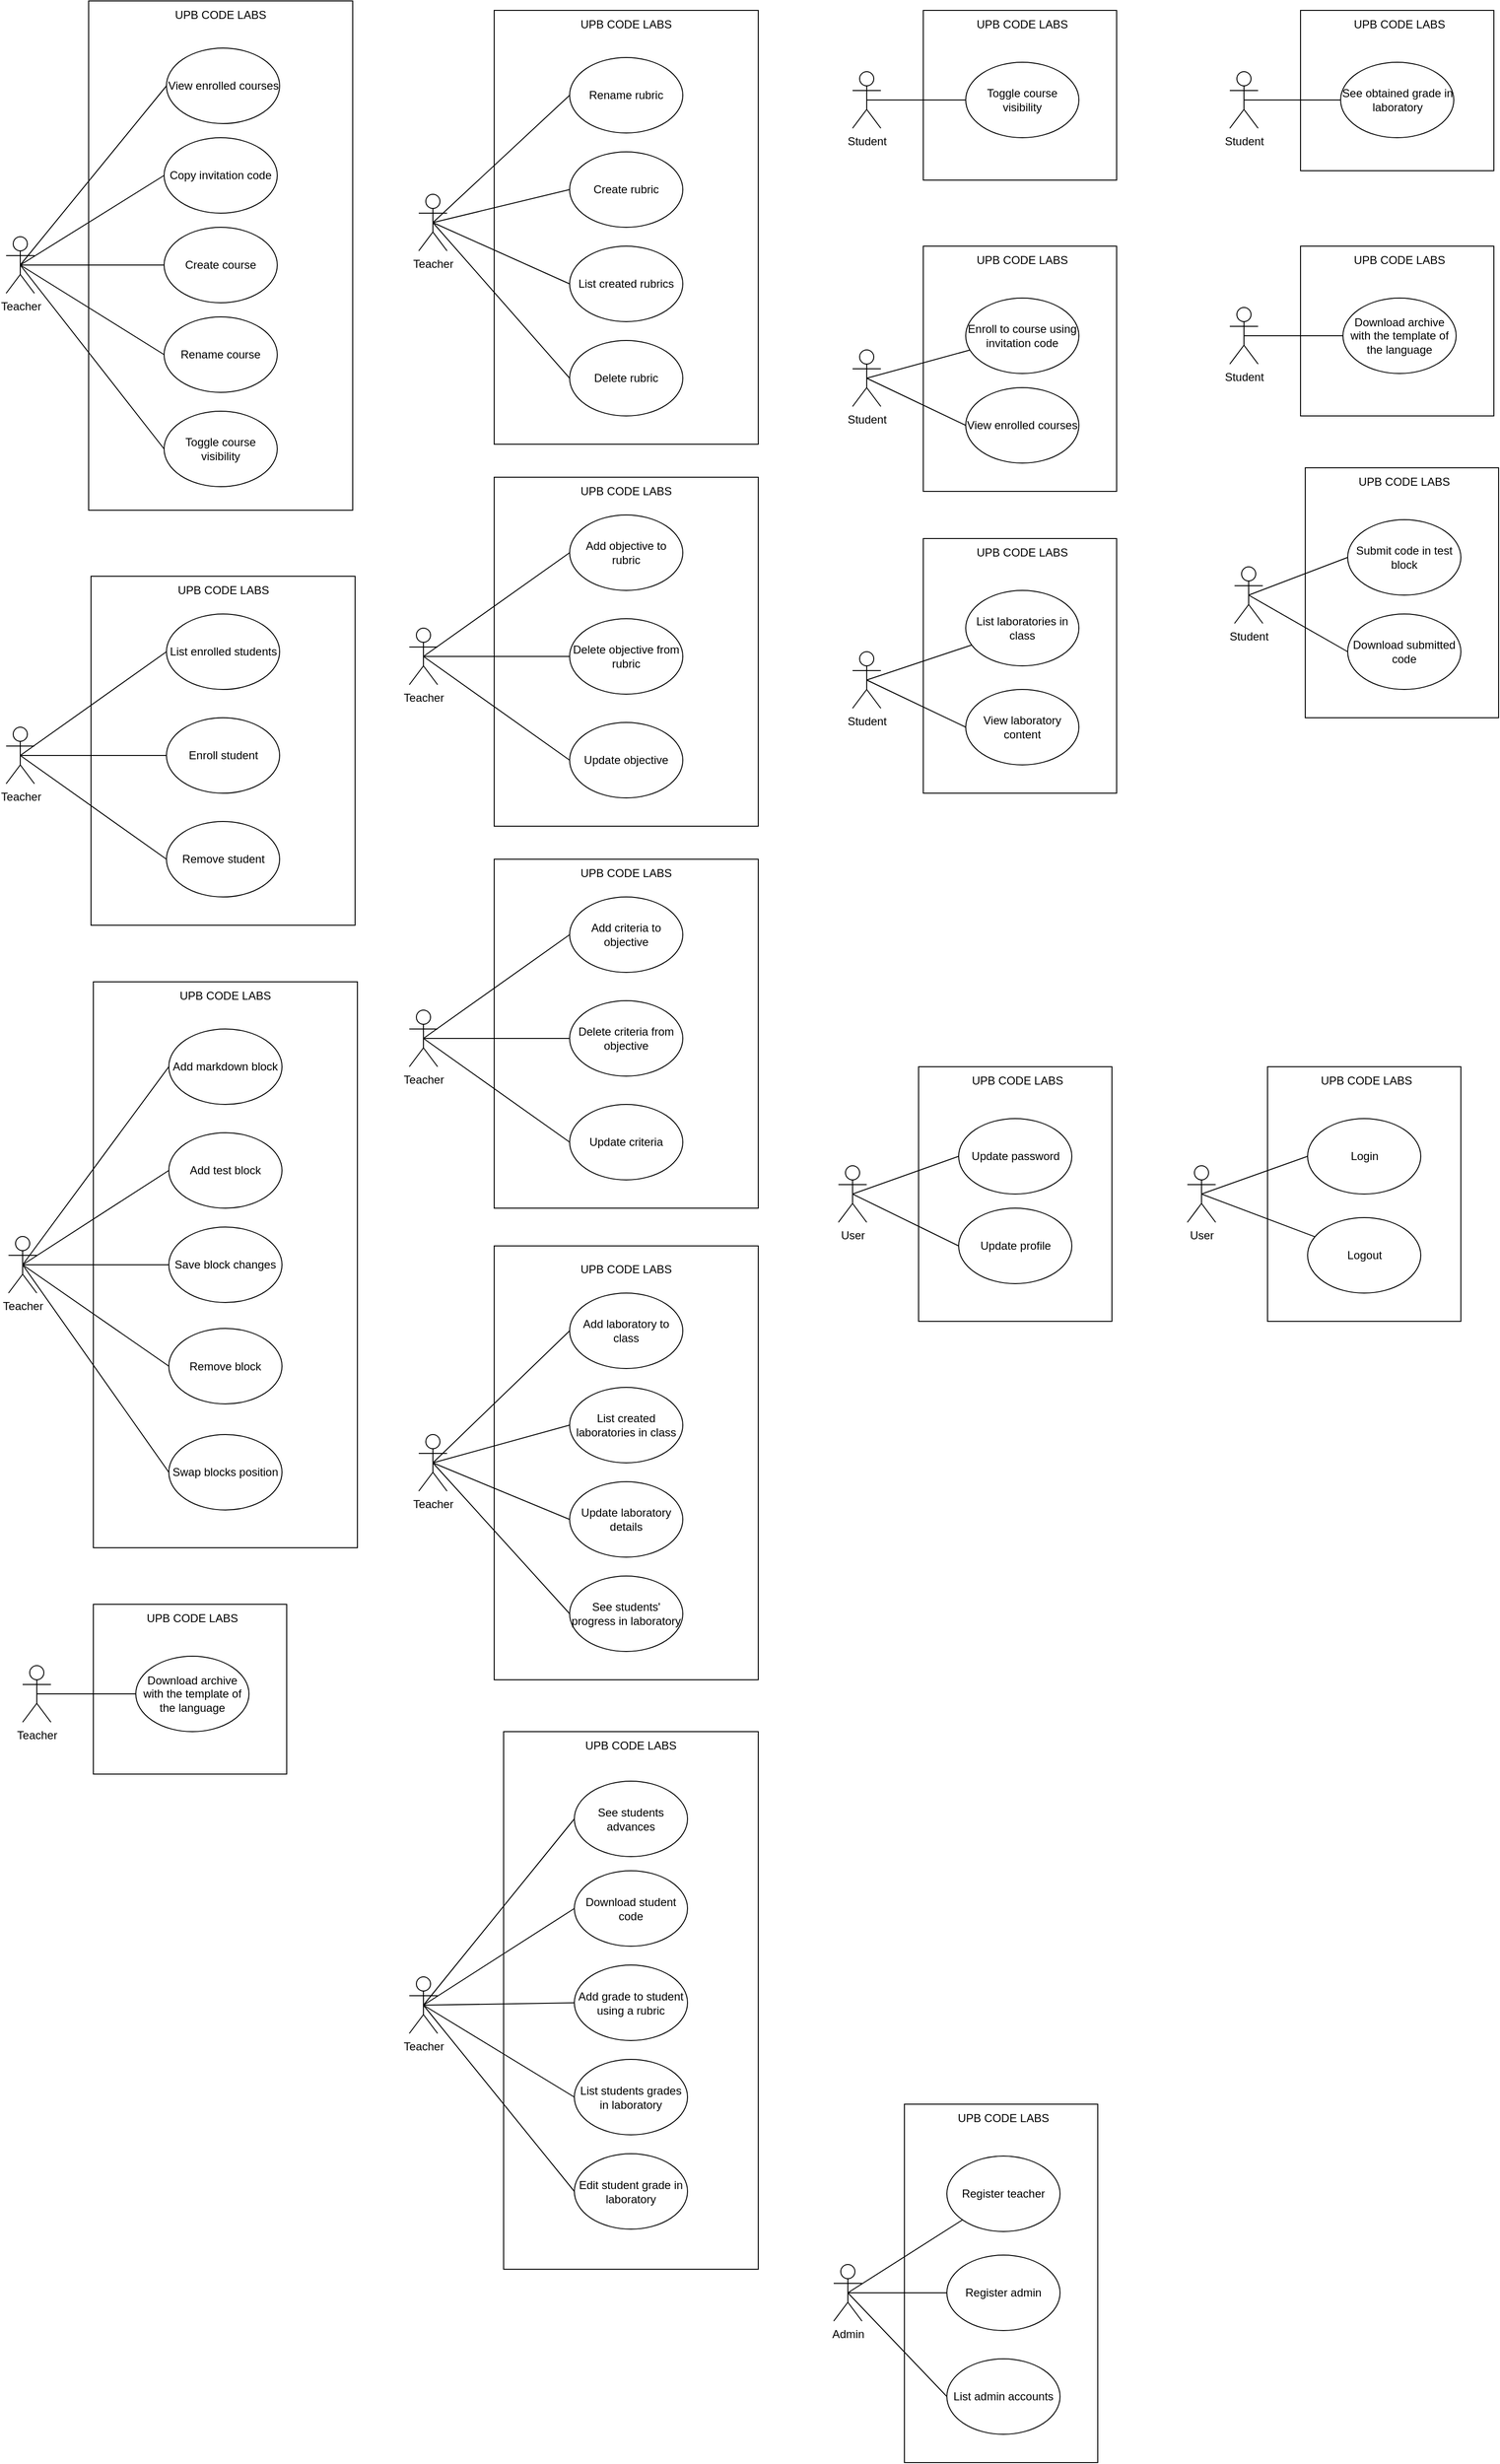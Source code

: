<mxfile version="23.0.1" type="device">
  <diagram name="Page-1" id="BRS60Cyc1vWPqy8TxzzW">
    <mxGraphModel dx="4727" dy="2523" grid="1" gridSize="10" guides="1" tooltips="1" connect="1" arrows="1" fold="1" page="1" pageScale="1" pageWidth="850" pageHeight="1100" math="0" shadow="0">
      <root>
        <mxCell id="0" />
        <mxCell id="1" parent="0" />
        <mxCell id="Tc0AgeBy6P-cAT61xZyd-98" value="" style="rounded=0;whiteSpace=wrap;html=1;" parent="1" vertex="1">
          <mxGeometry x="995" y="30" width="205" height="180" as="geometry" />
        </mxCell>
        <mxCell id="Tc0AgeBy6P-cAT61xZyd-86" value="" style="rounded=0;whiteSpace=wrap;html=1;" parent="1" vertex="1">
          <mxGeometry x="550" y="1855" width="270" height="570" as="geometry" />
        </mxCell>
        <mxCell id="Tc0AgeBy6P-cAT61xZyd-65" value="" style="rounded=0;whiteSpace=wrap;html=1;" parent="1" vertex="1">
          <mxGeometry x="115" y="1060" width="280" height="600" as="geometry" />
        </mxCell>
        <mxCell id="Tc0AgeBy6P-cAT61xZyd-57" value="" style="rounded=0;whiteSpace=wrap;html=1;" parent="1" vertex="1">
          <mxGeometry x="540" y="1340" width="280" height="460" as="geometry" />
        </mxCell>
        <mxCell id="Tc0AgeBy6P-cAT61xZyd-36" value="" style="rounded=0;whiteSpace=wrap;html=1;" parent="1" vertex="1">
          <mxGeometry x="540" y="30" width="280" height="460" as="geometry" />
        </mxCell>
        <mxCell id="Tc0AgeBy6P-cAT61xZyd-22" value="" style="rounded=0;whiteSpace=wrap;html=1;" parent="1" vertex="1">
          <mxGeometry x="110" y="20" width="280" height="540" as="geometry" />
        </mxCell>
        <mxCell id="Tc0AgeBy6P-cAT61xZyd-18" value="" style="rounded=0;whiteSpace=wrap;html=1;" parent="1" vertex="1">
          <mxGeometry x="112.5" y="630" width="280" height="370" as="geometry" />
        </mxCell>
        <mxCell id="Tc0AgeBy6P-cAT61xZyd-2" value="Teacher" style="shape=umlActor;verticalLabelPosition=bottom;verticalAlign=top;html=1;outlineConnect=0;" parent="1" vertex="1">
          <mxGeometry x="22.5" y="270" width="30" height="60" as="geometry" />
        </mxCell>
        <mxCell id="Tc0AgeBy6P-cAT61xZyd-3" value="Create course" style="ellipse;whiteSpace=wrap;html=1;" parent="1" vertex="1">
          <mxGeometry x="190" y="260" width="120" height="80" as="geometry" />
        </mxCell>
        <mxCell id="Tc0AgeBy6P-cAT61xZyd-4" value="Rename course" style="ellipse;whiteSpace=wrap;html=1;" parent="1" vertex="1">
          <mxGeometry x="190" y="355" width="120" height="80" as="geometry" />
        </mxCell>
        <mxCell id="Tc0AgeBy6P-cAT61xZyd-5" value="Toggle course visibility" style="ellipse;whiteSpace=wrap;html=1;" parent="1" vertex="1">
          <mxGeometry x="190" y="455" width="120" height="80" as="geometry" />
        </mxCell>
        <mxCell id="Tc0AgeBy6P-cAT61xZyd-6" value="Copy invitation code" style="ellipse;whiteSpace=wrap;html=1;" parent="1" vertex="1">
          <mxGeometry x="190" y="165" width="120" height="80" as="geometry" />
        </mxCell>
        <mxCell id="Tc0AgeBy6P-cAT61xZyd-7" value="List enrolled students" style="ellipse;whiteSpace=wrap;html=1;" parent="1" vertex="1">
          <mxGeometry x="192.5" y="670" width="120" height="80" as="geometry" />
        </mxCell>
        <mxCell id="Tc0AgeBy6P-cAT61xZyd-8" value="Enroll student" style="ellipse;whiteSpace=wrap;html=1;" parent="1" vertex="1">
          <mxGeometry x="192.5" y="780" width="120" height="80" as="geometry" />
        </mxCell>
        <mxCell id="Tc0AgeBy6P-cAT61xZyd-9" value="Remove student" style="ellipse;whiteSpace=wrap;html=1;" parent="1" vertex="1">
          <mxGeometry x="192.5" y="890" width="120" height="80" as="geometry" />
        </mxCell>
        <mxCell id="Tc0AgeBy6P-cAT61xZyd-12" value="" style="endArrow=none;html=1;rounded=0;entryX=0;entryY=0.5;entryDx=0;entryDy=0;exitX=0.5;exitY=0.5;exitDx=0;exitDy=0;exitPerimeter=0;endFill=0;" parent="1" source="Tc0AgeBy6P-cAT61xZyd-2" target="Tc0AgeBy6P-cAT61xZyd-3" edge="1">
          <mxGeometry width="50" height="50" relative="1" as="geometry">
            <mxPoint x="90" y="240" as="sourcePoint" />
            <mxPoint x="200" y="240" as="targetPoint" />
          </mxGeometry>
        </mxCell>
        <mxCell id="Tc0AgeBy6P-cAT61xZyd-13" value="" style="endArrow=none;html=1;rounded=0;entryX=0;entryY=0.5;entryDx=0;entryDy=0;exitX=0.5;exitY=0.5;exitDx=0;exitDy=0;exitPerimeter=0;endFill=0;" parent="1" source="Tc0AgeBy6P-cAT61xZyd-2" target="Tc0AgeBy6P-cAT61xZyd-6" edge="1">
          <mxGeometry width="50" height="50" relative="1" as="geometry">
            <mxPoint x="90" y="240" as="sourcePoint" />
            <mxPoint x="200" y="240" as="targetPoint" />
          </mxGeometry>
        </mxCell>
        <mxCell id="Tc0AgeBy6P-cAT61xZyd-14" value="" style="endArrow=none;html=1;rounded=0;entryX=0;entryY=0.5;entryDx=0;entryDy=0;exitX=0.5;exitY=0.5;exitDx=0;exitDy=0;exitPerimeter=0;endFill=0;" parent="1" source="Tc0AgeBy6P-cAT61xZyd-2" target="Tc0AgeBy6P-cAT61xZyd-4" edge="1">
          <mxGeometry width="50" height="50" relative="1" as="geometry">
            <mxPoint x="90" y="240" as="sourcePoint" />
            <mxPoint x="180" y="230" as="targetPoint" />
          </mxGeometry>
        </mxCell>
        <mxCell id="Tc0AgeBy6P-cAT61xZyd-15" value="" style="endArrow=none;html=1;rounded=0;entryX=0;entryY=0.5;entryDx=0;entryDy=0;exitX=0.5;exitY=0.5;exitDx=0;exitDy=0;exitPerimeter=0;endFill=0;" parent="1" source="Tc0AgeBy6P-cAT61xZyd-2" target="Tc0AgeBy6P-cAT61xZyd-5" edge="1">
          <mxGeometry width="50" height="50" relative="1" as="geometry">
            <mxPoint x="90" y="240" as="sourcePoint" />
            <mxPoint x="180" y="230" as="targetPoint" />
          </mxGeometry>
        </mxCell>
        <mxCell id="Tc0AgeBy6P-cAT61xZyd-19" value="UPB CODE LABS" style="text;html=1;strokeColor=none;fillColor=none;align=center;verticalAlign=middle;whiteSpace=wrap;rounded=0;" parent="1" vertex="1">
          <mxGeometry x="200" y="20" width="100" height="30" as="geometry" />
        </mxCell>
        <mxCell id="Tc0AgeBy6P-cAT61xZyd-20" value="Teacher" style="shape=umlActor;verticalLabelPosition=bottom;verticalAlign=top;html=1;outlineConnect=0;" parent="1" vertex="1">
          <mxGeometry x="22.5" y="790" width="30" height="60" as="geometry" />
        </mxCell>
        <mxCell id="Tc0AgeBy6P-cAT61xZyd-23" value="UPB CODE LABS" style="text;html=1;strokeColor=none;fillColor=none;align=center;verticalAlign=middle;whiteSpace=wrap;rounded=0;" parent="1" vertex="1">
          <mxGeometry x="202.5" y="630" width="100" height="30" as="geometry" />
        </mxCell>
        <mxCell id="Tc0AgeBy6P-cAT61xZyd-24" value="" style="endArrow=none;html=1;rounded=0;exitX=0.5;exitY=0.5;exitDx=0;exitDy=0;exitPerimeter=0;entryX=0;entryY=0.5;entryDx=0;entryDy=0;endFill=0;" parent="1" source="Tc0AgeBy6P-cAT61xZyd-20" target="Tc0AgeBy6P-cAT61xZyd-8" edge="1">
          <mxGeometry width="50" height="50" relative="1" as="geometry">
            <mxPoint x="212.5" y="840" as="sourcePoint" />
            <mxPoint x="262.5" y="790" as="targetPoint" />
          </mxGeometry>
        </mxCell>
        <mxCell id="Tc0AgeBy6P-cAT61xZyd-25" value="" style="endArrow=none;html=1;rounded=0;exitX=0.5;exitY=0.5;exitDx=0;exitDy=0;exitPerimeter=0;entryX=0;entryY=0.5;entryDx=0;entryDy=0;endFill=0;" parent="1" source="Tc0AgeBy6P-cAT61xZyd-20" target="Tc0AgeBy6P-cAT61xZyd-7" edge="1">
          <mxGeometry width="50" height="50" relative="1" as="geometry">
            <mxPoint x="212.5" y="840" as="sourcePoint" />
            <mxPoint x="262.5" y="790" as="targetPoint" />
          </mxGeometry>
        </mxCell>
        <mxCell id="Tc0AgeBy6P-cAT61xZyd-26" value="" style="endArrow=none;html=1;rounded=0;exitX=0.5;exitY=0.5;exitDx=0;exitDy=0;exitPerimeter=0;entryX=0;entryY=0.5;entryDx=0;entryDy=0;endFill=0;" parent="1" source="Tc0AgeBy6P-cAT61xZyd-20" target="Tc0AgeBy6P-cAT61xZyd-9" edge="1">
          <mxGeometry width="50" height="50" relative="1" as="geometry">
            <mxPoint x="212.5" y="840" as="sourcePoint" />
            <mxPoint x="262.5" y="790" as="targetPoint" />
          </mxGeometry>
        </mxCell>
        <mxCell id="Tc0AgeBy6P-cAT61xZyd-27" value="Teacher" style="shape=umlActor;verticalLabelPosition=bottom;verticalAlign=top;html=1;outlineConnect=0;" parent="1" vertex="1">
          <mxGeometry x="460" y="225" width="30" height="60" as="geometry" />
        </mxCell>
        <mxCell id="Tc0AgeBy6P-cAT61xZyd-31" value="Create rubric" style="ellipse;whiteSpace=wrap;html=1;" parent="1" vertex="1">
          <mxGeometry x="620" y="180" width="120" height="80" as="geometry" />
        </mxCell>
        <mxCell id="Tc0AgeBy6P-cAT61xZyd-34" value="List created rubrics" style="ellipse;whiteSpace=wrap;html=1;" parent="1" vertex="1">
          <mxGeometry x="620" y="280" width="120" height="80" as="geometry" />
        </mxCell>
        <mxCell id="Tc0AgeBy6P-cAT61xZyd-37" value="" style="endArrow=none;html=1;rounded=0;exitX=0.5;exitY=0.5;exitDx=0;exitDy=0;exitPerimeter=0;entryX=0;entryY=0.5;entryDx=0;entryDy=0;endFill=0;" parent="1" source="Tc0AgeBy6P-cAT61xZyd-27" target="Tc0AgeBy6P-cAT61xZyd-31" edge="1">
          <mxGeometry width="50" height="50" relative="1" as="geometry">
            <mxPoint x="350" y="320" as="sourcePoint" />
            <mxPoint x="400" y="270" as="targetPoint" />
          </mxGeometry>
        </mxCell>
        <mxCell id="Tc0AgeBy6P-cAT61xZyd-40" value="" style="endArrow=none;html=1;rounded=0;exitX=0.5;exitY=0.5;exitDx=0;exitDy=0;exitPerimeter=0;entryX=0;entryY=0.5;entryDx=0;entryDy=0;endFill=0;" parent="1" source="Tc0AgeBy6P-cAT61xZyd-27" target="Tc0AgeBy6P-cAT61xZyd-34" edge="1">
          <mxGeometry width="50" height="50" relative="1" as="geometry">
            <mxPoint x="380" y="310" as="sourcePoint" />
            <mxPoint x="430" y="260" as="targetPoint" />
          </mxGeometry>
        </mxCell>
        <mxCell id="Tc0AgeBy6P-cAT61xZyd-42" value="" style="endArrow=none;html=1;rounded=0;exitX=0.5;exitY=0.5;exitDx=0;exitDy=0;exitPerimeter=0;entryX=0;entryY=0.5;entryDx=0;entryDy=0;endFill=0;" parent="1" source="Tc0AgeBy6P-cAT61xZyd-27" target="UtsJnYWIGDOWk1rttkWV-25" edge="1">
          <mxGeometry width="50" height="50" relative="1" as="geometry">
            <mxPoint x="380" y="310" as="sourcePoint" />
            <mxPoint x="620" y="520" as="targetPoint" />
          </mxGeometry>
        </mxCell>
        <mxCell id="Tc0AgeBy6P-cAT61xZyd-43" value="UPB CODE LABS" style="text;html=1;strokeColor=none;fillColor=none;align=center;verticalAlign=middle;whiteSpace=wrap;rounded=0;" parent="1" vertex="1">
          <mxGeometry x="630" y="30" width="100" height="30" as="geometry" />
        </mxCell>
        <mxCell id="Tc0AgeBy6P-cAT61xZyd-44" value="Teacher" style="shape=umlActor;verticalLabelPosition=bottom;verticalAlign=top;html=1;outlineConnect=0;" parent="1" vertex="1">
          <mxGeometry x="460" y="1540" width="30" height="60" as="geometry" />
        </mxCell>
        <mxCell id="Tc0AgeBy6P-cAT61xZyd-46" value="Add laboratory to class" style="ellipse;whiteSpace=wrap;html=1;" parent="1" vertex="1">
          <mxGeometry x="620" y="1390" width="120" height="80" as="geometry" />
        </mxCell>
        <mxCell id="Tc0AgeBy6P-cAT61xZyd-47" value="List created laboratories in class" style="ellipse;whiteSpace=wrap;html=1;" parent="1" vertex="1">
          <mxGeometry x="620" y="1490" width="120" height="80" as="geometry" />
        </mxCell>
        <mxCell id="Tc0AgeBy6P-cAT61xZyd-48" value="Update laboratory details" style="ellipse;whiteSpace=wrap;html=1;" parent="1" vertex="1">
          <mxGeometry x="620" y="1590" width="120" height="80" as="geometry" />
        </mxCell>
        <mxCell id="Tc0AgeBy6P-cAT61xZyd-50" value="See students&#39; progress in laboratory" style="ellipse;whiteSpace=wrap;html=1;" parent="1" vertex="1">
          <mxGeometry x="620" y="1690" width="120" height="80" as="geometry" />
        </mxCell>
        <mxCell id="Tc0AgeBy6P-cAT61xZyd-52" value="" style="endArrow=none;html=1;rounded=0;exitX=0.5;exitY=0.5;exitDx=0;exitDy=0;exitPerimeter=0;entryX=0;entryY=0.5;entryDx=0;entryDy=0;endFill=0;" parent="1" source="Tc0AgeBy6P-cAT61xZyd-44" target="Tc0AgeBy6P-cAT61xZyd-46" edge="1">
          <mxGeometry width="50" height="50" relative="1" as="geometry">
            <mxPoint x="560" y="1680" as="sourcePoint" />
            <mxPoint x="610" y="1630" as="targetPoint" />
          </mxGeometry>
        </mxCell>
        <mxCell id="Tc0AgeBy6P-cAT61xZyd-53" value="" style="endArrow=none;html=1;rounded=0;exitX=0.5;exitY=0.5;exitDx=0;exitDy=0;exitPerimeter=0;entryX=0;entryY=0.5;entryDx=0;entryDy=0;endFill=0;" parent="1" source="Tc0AgeBy6P-cAT61xZyd-44" target="Tc0AgeBy6P-cAT61xZyd-47" edge="1">
          <mxGeometry width="50" height="50" relative="1" as="geometry">
            <mxPoint x="560" y="1680" as="sourcePoint" />
            <mxPoint x="610" y="1630" as="targetPoint" />
          </mxGeometry>
        </mxCell>
        <mxCell id="Tc0AgeBy6P-cAT61xZyd-54" value="" style="endArrow=none;html=1;rounded=0;exitX=0.5;exitY=0.5;exitDx=0;exitDy=0;exitPerimeter=0;entryX=0;entryY=0.5;entryDx=0;entryDy=0;endFill=0;" parent="1" source="Tc0AgeBy6P-cAT61xZyd-44" target="Tc0AgeBy6P-cAT61xZyd-48" edge="1">
          <mxGeometry width="50" height="50" relative="1" as="geometry">
            <mxPoint x="560" y="1680" as="sourcePoint" />
            <mxPoint x="610" y="1630" as="targetPoint" />
          </mxGeometry>
        </mxCell>
        <mxCell id="Tc0AgeBy6P-cAT61xZyd-55" value="" style="endArrow=none;html=1;rounded=0;exitX=0.5;exitY=0.5;exitDx=0;exitDy=0;exitPerimeter=0;entryX=0;entryY=0.5;entryDx=0;entryDy=0;endFill=0;" parent="1" source="Tc0AgeBy6P-cAT61xZyd-44" target="Tc0AgeBy6P-cAT61xZyd-50" edge="1">
          <mxGeometry width="50" height="50" relative="1" as="geometry">
            <mxPoint x="560" y="1680" as="sourcePoint" />
            <mxPoint x="610" y="1630" as="targetPoint" />
          </mxGeometry>
        </mxCell>
        <mxCell id="Tc0AgeBy6P-cAT61xZyd-58" value="UPB CODE LABS" style="text;html=1;strokeColor=none;fillColor=none;align=center;verticalAlign=middle;whiteSpace=wrap;rounded=0;" parent="1" vertex="1">
          <mxGeometry x="630" y="1350" width="100" height="30" as="geometry" />
        </mxCell>
        <mxCell id="Tc0AgeBy6P-cAT61xZyd-59" value="Teacher" style="shape=umlActor;verticalLabelPosition=bottom;verticalAlign=top;html=1;outlineConnect=0;" parent="1" vertex="1">
          <mxGeometry x="25" y="1330" width="30" height="60" as="geometry" />
        </mxCell>
        <mxCell id="Tc0AgeBy6P-cAT61xZyd-60" value="Add markdown block" style="ellipse;whiteSpace=wrap;html=1;" parent="1" vertex="1">
          <mxGeometry x="195" y="1110" width="120" height="80" as="geometry" />
        </mxCell>
        <mxCell id="Tc0AgeBy6P-cAT61xZyd-61" value="Add test block" style="ellipse;whiteSpace=wrap;html=1;" parent="1" vertex="1">
          <mxGeometry x="195" y="1220" width="120" height="80" as="geometry" />
        </mxCell>
        <mxCell id="Tc0AgeBy6P-cAT61xZyd-62" value="Save block changes" style="ellipse;whiteSpace=wrap;html=1;" parent="1" vertex="1">
          <mxGeometry x="195" y="1320" width="120" height="80" as="geometry" />
        </mxCell>
        <mxCell id="Tc0AgeBy6P-cAT61xZyd-63" value="Remove block" style="ellipse;whiteSpace=wrap;html=1;" parent="1" vertex="1">
          <mxGeometry x="195" y="1427.5" width="120" height="80" as="geometry" />
        </mxCell>
        <mxCell id="Tc0AgeBy6P-cAT61xZyd-66" value="UPB CODE LABS" style="text;html=1;strokeColor=none;fillColor=none;align=center;verticalAlign=middle;whiteSpace=wrap;rounded=0;" parent="1" vertex="1">
          <mxGeometry x="205" y="1060" width="100" height="30" as="geometry" />
        </mxCell>
        <mxCell id="Tc0AgeBy6P-cAT61xZyd-68" value="" style="endArrow=none;html=1;rounded=0;exitX=0.5;exitY=0.5;exitDx=0;exitDy=0;exitPerimeter=0;entryX=0;entryY=0.5;entryDx=0;entryDy=0;endFill=0;" parent="1" source="Tc0AgeBy6P-cAT61xZyd-59" target="Tc0AgeBy6P-cAT61xZyd-60" edge="1">
          <mxGeometry width="50" height="50" relative="1" as="geometry">
            <mxPoint x="165" y="1380" as="sourcePoint" />
            <mxPoint x="215" y="1330" as="targetPoint" />
          </mxGeometry>
        </mxCell>
        <mxCell id="Tc0AgeBy6P-cAT61xZyd-69" value="" style="endArrow=none;html=1;rounded=0;exitX=0.5;exitY=0.5;exitDx=0;exitDy=0;exitPerimeter=0;entryX=0;entryY=0.5;entryDx=0;entryDy=0;endFill=0;" parent="1" source="Tc0AgeBy6P-cAT61xZyd-59" target="Tc0AgeBy6P-cAT61xZyd-61" edge="1">
          <mxGeometry width="50" height="50" relative="1" as="geometry">
            <mxPoint x="165" y="1380" as="sourcePoint" />
            <mxPoint x="215" y="1330" as="targetPoint" />
          </mxGeometry>
        </mxCell>
        <mxCell id="Tc0AgeBy6P-cAT61xZyd-70" value="" style="endArrow=none;html=1;rounded=0;exitX=0.5;exitY=0.5;exitDx=0;exitDy=0;exitPerimeter=0;entryX=0;entryY=0.5;entryDx=0;entryDy=0;endFill=0;" parent="1" source="Tc0AgeBy6P-cAT61xZyd-59" target="Tc0AgeBy6P-cAT61xZyd-62" edge="1">
          <mxGeometry width="50" height="50" relative="1" as="geometry">
            <mxPoint x="165" y="1380" as="sourcePoint" />
            <mxPoint x="215" y="1330" as="targetPoint" />
          </mxGeometry>
        </mxCell>
        <mxCell id="Tc0AgeBy6P-cAT61xZyd-71" value="" style="endArrow=none;html=1;rounded=0;exitX=0.5;exitY=0.5;exitDx=0;exitDy=0;exitPerimeter=0;entryX=0;entryY=0.5;entryDx=0;entryDy=0;endFill=0;" parent="1" source="Tc0AgeBy6P-cAT61xZyd-59" target="Tc0AgeBy6P-cAT61xZyd-63" edge="1">
          <mxGeometry width="50" height="50" relative="1" as="geometry">
            <mxPoint x="165" y="1380" as="sourcePoint" />
            <mxPoint x="215" y="1330" as="targetPoint" />
          </mxGeometry>
        </mxCell>
        <mxCell id="Tc0AgeBy6P-cAT61xZyd-72" value="Teacher" style="shape=umlActor;verticalLabelPosition=bottom;verticalAlign=top;html=1;outlineConnect=0;" parent="1" vertex="1">
          <mxGeometry x="450" y="2115" width="30" height="60" as="geometry" />
        </mxCell>
        <mxCell id="Tc0AgeBy6P-cAT61xZyd-73" value="See students advances" style="ellipse;whiteSpace=wrap;html=1;" parent="1" vertex="1">
          <mxGeometry x="625" y="1907.5" width="120" height="80" as="geometry" />
        </mxCell>
        <mxCell id="Tc0AgeBy6P-cAT61xZyd-74" value="Add grade to student using a rubric" style="ellipse;whiteSpace=wrap;html=1;" parent="1" vertex="1">
          <mxGeometry x="625" y="2102.5" width="120" height="80" as="geometry" />
        </mxCell>
        <mxCell id="Tc0AgeBy6P-cAT61xZyd-81" value="List students grades in laboratory" style="ellipse;whiteSpace=wrap;html=1;" parent="1" vertex="1">
          <mxGeometry x="625" y="2202.5" width="120" height="80" as="geometry" />
        </mxCell>
        <mxCell id="Tc0AgeBy6P-cAT61xZyd-82" value="Edit student grade in laboratory" style="ellipse;whiteSpace=wrap;html=1;" parent="1" vertex="1">
          <mxGeometry x="625" y="2302.5" width="120" height="80" as="geometry" />
        </mxCell>
        <mxCell id="Tc0AgeBy6P-cAT61xZyd-85" value="Download student code" style="ellipse;whiteSpace=wrap;html=1;" parent="1" vertex="1">
          <mxGeometry x="625" y="2002.5" width="120" height="80" as="geometry" />
        </mxCell>
        <mxCell id="Tc0AgeBy6P-cAT61xZyd-87" value="UPB CODE LABS" style="text;html=1;strokeColor=none;fillColor=none;align=center;verticalAlign=middle;whiteSpace=wrap;rounded=0;" parent="1" vertex="1">
          <mxGeometry x="635" y="1855" width="100" height="30" as="geometry" />
        </mxCell>
        <mxCell id="Tc0AgeBy6P-cAT61xZyd-88" value="" style="endArrow=none;html=1;rounded=0;exitX=0.5;exitY=0.5;exitDx=0;exitDy=0;exitPerimeter=0;entryX=0;entryY=0.5;entryDx=0;entryDy=0;endFill=0;" parent="1" source="Tc0AgeBy6P-cAT61xZyd-72" target="Tc0AgeBy6P-cAT61xZyd-73" edge="1">
          <mxGeometry width="50" height="50" relative="1" as="geometry">
            <mxPoint x="530" y="2205" as="sourcePoint" />
            <mxPoint x="580" y="2155" as="targetPoint" />
          </mxGeometry>
        </mxCell>
        <mxCell id="Tc0AgeBy6P-cAT61xZyd-89" value="" style="endArrow=none;html=1;rounded=0;exitX=0.5;exitY=0.5;exitDx=0;exitDy=0;exitPerimeter=0;entryX=0;entryY=0.5;entryDx=0;entryDy=0;endFill=0;" parent="1" source="Tc0AgeBy6P-cAT61xZyd-72" target="Tc0AgeBy6P-cAT61xZyd-85" edge="1">
          <mxGeometry width="50" height="50" relative="1" as="geometry">
            <mxPoint x="570" y="2135" as="sourcePoint" />
            <mxPoint x="620" y="2085" as="targetPoint" />
          </mxGeometry>
        </mxCell>
        <mxCell id="Tc0AgeBy6P-cAT61xZyd-90" value="" style="endArrow=none;html=1;rounded=0;exitX=0.5;exitY=0.5;exitDx=0;exitDy=0;exitPerimeter=0;entryX=0;entryY=0.5;entryDx=0;entryDy=0;endFill=0;" parent="1" source="Tc0AgeBy6P-cAT61xZyd-72" target="Tc0AgeBy6P-cAT61xZyd-74" edge="1">
          <mxGeometry width="50" height="50" relative="1" as="geometry">
            <mxPoint x="570" y="2135" as="sourcePoint" />
            <mxPoint x="620" y="2085" as="targetPoint" />
          </mxGeometry>
        </mxCell>
        <mxCell id="Tc0AgeBy6P-cAT61xZyd-91" value="" style="endArrow=none;html=1;rounded=0;exitX=0.5;exitY=0.5;exitDx=0;exitDy=0;exitPerimeter=0;entryX=0;entryY=0.5;entryDx=0;entryDy=0;endFill=0;" parent="1" source="Tc0AgeBy6P-cAT61xZyd-72" target="Tc0AgeBy6P-cAT61xZyd-81" edge="1">
          <mxGeometry width="50" height="50" relative="1" as="geometry">
            <mxPoint x="570" y="2135" as="sourcePoint" />
            <mxPoint x="620" y="2085" as="targetPoint" />
          </mxGeometry>
        </mxCell>
        <mxCell id="Tc0AgeBy6P-cAT61xZyd-92" value="" style="endArrow=none;html=1;rounded=0;exitX=0.5;exitY=0.5;exitDx=0;exitDy=0;exitPerimeter=0;entryX=0;entryY=0.5;entryDx=0;entryDy=0;endFill=0;" parent="1" source="Tc0AgeBy6P-cAT61xZyd-72" target="Tc0AgeBy6P-cAT61xZyd-82" edge="1">
          <mxGeometry width="50" height="50" relative="1" as="geometry">
            <mxPoint x="570" y="2135" as="sourcePoint" />
            <mxPoint x="620" y="2085" as="targetPoint" />
          </mxGeometry>
        </mxCell>
        <mxCell id="Tc0AgeBy6P-cAT61xZyd-93" value="Student" style="shape=umlActor;verticalLabelPosition=bottom;verticalAlign=top;html=1;outlineConnect=0;" parent="1" vertex="1">
          <mxGeometry x="920" y="95" width="30" height="60" as="geometry" />
        </mxCell>
        <mxCell id="Tc0AgeBy6P-cAT61xZyd-96" value="Toggle course visibility" style="ellipse;whiteSpace=wrap;html=1;" parent="1" vertex="1">
          <mxGeometry x="1040" y="85" width="120" height="80" as="geometry" />
        </mxCell>
        <mxCell id="Tc0AgeBy6P-cAT61xZyd-97" value="" style="endArrow=none;html=1;rounded=0;exitX=0.5;exitY=0.5;exitDx=0;exitDy=0;exitPerimeter=0;endFill=0;" parent="1" source="Tc0AgeBy6P-cAT61xZyd-93" target="Tc0AgeBy6P-cAT61xZyd-96" edge="1">
          <mxGeometry width="50" height="50" relative="1" as="geometry">
            <mxPoint x="840" y="180" as="sourcePoint" />
            <mxPoint x="890" y="130" as="targetPoint" />
          </mxGeometry>
        </mxCell>
        <mxCell id="Tc0AgeBy6P-cAT61xZyd-99" value="UPB CODE LABS" style="text;html=1;strokeColor=none;fillColor=none;align=center;verticalAlign=middle;whiteSpace=wrap;rounded=0;" parent="1" vertex="1">
          <mxGeometry x="1050" y="30" width="100" height="30" as="geometry" />
        </mxCell>
        <mxCell id="Tc0AgeBy6P-cAT61xZyd-100" value="" style="rounded=0;whiteSpace=wrap;html=1;" parent="1" vertex="1">
          <mxGeometry x="995" y="280" width="205" height="260" as="geometry" />
        </mxCell>
        <mxCell id="Tc0AgeBy6P-cAT61xZyd-101" value="Student" style="shape=umlActor;verticalLabelPosition=bottom;verticalAlign=top;html=1;outlineConnect=0;" parent="1" vertex="1">
          <mxGeometry x="920" y="390" width="30" height="60" as="geometry" />
        </mxCell>
        <mxCell id="Tc0AgeBy6P-cAT61xZyd-102" value="Enroll to course using invitation code" style="ellipse;whiteSpace=wrap;html=1;" parent="1" vertex="1">
          <mxGeometry x="1040" y="335" width="120" height="80" as="geometry" />
        </mxCell>
        <mxCell id="Tc0AgeBy6P-cAT61xZyd-103" value="" style="endArrow=none;html=1;rounded=0;exitX=0.5;exitY=0.5;exitDx=0;exitDy=0;exitPerimeter=0;endFill=0;" parent="1" source="Tc0AgeBy6P-cAT61xZyd-101" target="Tc0AgeBy6P-cAT61xZyd-102" edge="1">
          <mxGeometry width="50" height="50" relative="1" as="geometry">
            <mxPoint x="840" y="430" as="sourcePoint" />
            <mxPoint x="890" y="380" as="targetPoint" />
          </mxGeometry>
        </mxCell>
        <mxCell id="Tc0AgeBy6P-cAT61xZyd-104" value="UPB CODE LABS" style="text;html=1;strokeColor=none;fillColor=none;align=center;verticalAlign=middle;whiteSpace=wrap;rounded=0;" parent="1" vertex="1">
          <mxGeometry x="1050" y="280" width="100" height="30" as="geometry" />
        </mxCell>
        <mxCell id="Tc0AgeBy6P-cAT61xZyd-105" value="" style="rounded=0;whiteSpace=wrap;html=1;" parent="1" vertex="1">
          <mxGeometry x="995" y="590" width="205" height="270" as="geometry" />
        </mxCell>
        <mxCell id="Tc0AgeBy6P-cAT61xZyd-106" value="Student" style="shape=umlActor;verticalLabelPosition=bottom;verticalAlign=top;html=1;outlineConnect=0;" parent="1" vertex="1">
          <mxGeometry x="920" y="710" width="30" height="60" as="geometry" />
        </mxCell>
        <mxCell id="Tc0AgeBy6P-cAT61xZyd-107" value="List laboratories in class" style="ellipse;whiteSpace=wrap;html=1;" parent="1" vertex="1">
          <mxGeometry x="1040" y="645" width="120" height="80" as="geometry" />
        </mxCell>
        <mxCell id="Tc0AgeBy6P-cAT61xZyd-108" value="" style="endArrow=none;html=1;rounded=0;exitX=0.5;exitY=0.5;exitDx=0;exitDy=0;exitPerimeter=0;endFill=0;" parent="1" source="Tc0AgeBy6P-cAT61xZyd-106" target="Tc0AgeBy6P-cAT61xZyd-107" edge="1">
          <mxGeometry width="50" height="50" relative="1" as="geometry">
            <mxPoint x="840" y="740" as="sourcePoint" />
            <mxPoint x="890" y="690" as="targetPoint" />
          </mxGeometry>
        </mxCell>
        <mxCell id="Tc0AgeBy6P-cAT61xZyd-109" value="UPB CODE LABS" style="text;html=1;strokeColor=none;fillColor=none;align=center;verticalAlign=middle;whiteSpace=wrap;rounded=0;" parent="1" vertex="1">
          <mxGeometry x="1050" y="590" width="100" height="30" as="geometry" />
        </mxCell>
        <mxCell id="Tc0AgeBy6P-cAT61xZyd-116" value="" style="rounded=0;whiteSpace=wrap;html=1;" parent="1" vertex="1">
          <mxGeometry x="1400" y="515" width="205" height="265" as="geometry" />
        </mxCell>
        <mxCell id="Tc0AgeBy6P-cAT61xZyd-117" value="Student" style="shape=umlActor;verticalLabelPosition=bottom;verticalAlign=top;html=1;outlineConnect=0;" parent="1" vertex="1">
          <mxGeometry x="1325" y="620" width="30" height="60" as="geometry" />
        </mxCell>
        <mxCell id="Tc0AgeBy6P-cAT61xZyd-120" value="UPB CODE LABS" style="text;html=1;strokeColor=none;fillColor=none;align=center;verticalAlign=middle;whiteSpace=wrap;rounded=0;" parent="1" vertex="1">
          <mxGeometry x="1455" y="515" width="100" height="30" as="geometry" />
        </mxCell>
        <mxCell id="Tc0AgeBy6P-cAT61xZyd-121" value="Submit code in test block" style="ellipse;whiteSpace=wrap;html=1;" parent="1" vertex="1">
          <mxGeometry x="1445" y="570" width="120" height="80" as="geometry" />
        </mxCell>
        <mxCell id="Tc0AgeBy6P-cAT61xZyd-122" value="" style="rounded=0;whiteSpace=wrap;html=1;" parent="1" vertex="1">
          <mxGeometry x="1395" y="30" width="205" height="170" as="geometry" />
        </mxCell>
        <mxCell id="Tc0AgeBy6P-cAT61xZyd-123" value="Student" style="shape=umlActor;verticalLabelPosition=bottom;verticalAlign=top;html=1;outlineConnect=0;" parent="1" vertex="1">
          <mxGeometry x="1320" y="95" width="30" height="60" as="geometry" />
        </mxCell>
        <mxCell id="Tc0AgeBy6P-cAT61xZyd-126" value="UPB CODE LABS" style="text;html=1;strokeColor=none;fillColor=none;align=center;verticalAlign=middle;whiteSpace=wrap;rounded=0;" parent="1" vertex="1">
          <mxGeometry x="1450" y="30" width="100" height="30" as="geometry" />
        </mxCell>
        <mxCell id="Tc0AgeBy6P-cAT61xZyd-127" value="See obtained grade in laboratory" style="ellipse;whiteSpace=wrap;html=1;" parent="1" vertex="1">
          <mxGeometry x="1437.5" y="85" width="120" height="80" as="geometry" />
        </mxCell>
        <mxCell id="Tc0AgeBy6P-cAT61xZyd-128" value="" style="endArrow=none;html=1;rounded=0;exitX=0.5;exitY=0.5;exitDx=0;exitDy=0;exitPerimeter=0;entryX=0;entryY=0.5;entryDx=0;entryDy=0;endFill=0;" parent="1" source="Tc0AgeBy6P-cAT61xZyd-123" target="Tc0AgeBy6P-cAT61xZyd-127" edge="1">
          <mxGeometry width="50" height="50" relative="1" as="geometry">
            <mxPoint x="1180" y="310" as="sourcePoint" />
            <mxPoint x="1230" y="260" as="targetPoint" />
          </mxGeometry>
        </mxCell>
        <mxCell id="Tc0AgeBy6P-cAT61xZyd-129" value="" style="endArrow=none;html=1;rounded=0;exitX=0.5;exitY=0.5;exitDx=0;exitDy=0;exitPerimeter=0;entryX=0;entryY=0.5;entryDx=0;entryDy=0;endFill=0;" parent="1" source="Tc0AgeBy6P-cAT61xZyd-117" target="Tc0AgeBy6P-cAT61xZyd-121" edge="1">
          <mxGeometry width="50" height="50" relative="1" as="geometry">
            <mxPoint x="1495" y="645" as="sourcePoint" />
            <mxPoint x="1545" y="595" as="targetPoint" />
          </mxGeometry>
        </mxCell>
        <mxCell id="Tc0AgeBy6P-cAT61xZyd-130" value="" style="rounded=0;whiteSpace=wrap;html=1;" parent="1" vertex="1">
          <mxGeometry x="975" y="2250" width="205" height="380" as="geometry" />
        </mxCell>
        <mxCell id="Tc0AgeBy6P-cAT61xZyd-131" value="Admin" style="shape=umlActor;verticalLabelPosition=bottom;verticalAlign=top;html=1;outlineConnect=0;" parent="1" vertex="1">
          <mxGeometry x="900" y="2420" width="30" height="60" as="geometry" />
        </mxCell>
        <mxCell id="Tc0AgeBy6P-cAT61xZyd-132" value="Register teacher" style="ellipse;whiteSpace=wrap;html=1;" parent="1" vertex="1">
          <mxGeometry x="1020" y="2305" width="120" height="80" as="geometry" />
        </mxCell>
        <mxCell id="Tc0AgeBy6P-cAT61xZyd-133" value="" style="endArrow=none;html=1;rounded=0;exitX=0.5;exitY=0.5;exitDx=0;exitDy=0;exitPerimeter=0;endFill=0;" parent="1" source="Tc0AgeBy6P-cAT61xZyd-131" target="Tc0AgeBy6P-cAT61xZyd-132" edge="1">
          <mxGeometry width="50" height="50" relative="1" as="geometry">
            <mxPoint x="820" y="2400" as="sourcePoint" />
            <mxPoint x="870" y="2350" as="targetPoint" />
          </mxGeometry>
        </mxCell>
        <mxCell id="Tc0AgeBy6P-cAT61xZyd-134" value="UPB CODE LABS" style="text;html=1;strokeColor=none;fillColor=none;align=center;verticalAlign=middle;whiteSpace=wrap;rounded=0;" parent="1" vertex="1">
          <mxGeometry x="1030" y="2250" width="100" height="30" as="geometry" />
        </mxCell>
        <mxCell id="Tc0AgeBy6P-cAT61xZyd-135" value="Register admin" style="ellipse;whiteSpace=wrap;html=1;" parent="1" vertex="1">
          <mxGeometry x="1020" y="2410" width="120" height="80" as="geometry" />
        </mxCell>
        <mxCell id="Tc0AgeBy6P-cAT61xZyd-136" value="" style="endArrow=none;html=1;rounded=0;exitX=0.5;exitY=0.5;exitDx=0;exitDy=0;exitPerimeter=0;entryX=0;entryY=0.5;entryDx=0;entryDy=0;endFill=0;" parent="1" source="Tc0AgeBy6P-cAT61xZyd-131" target="Tc0AgeBy6P-cAT61xZyd-135" edge="1">
          <mxGeometry width="50" height="50" relative="1" as="geometry">
            <mxPoint x="760" y="2530" as="sourcePoint" />
            <mxPoint x="810" y="2480" as="targetPoint" />
          </mxGeometry>
        </mxCell>
        <mxCell id="Tc0AgeBy6P-cAT61xZyd-137" value="List admin accounts" style="ellipse;whiteSpace=wrap;html=1;" parent="1" vertex="1">
          <mxGeometry x="1020" y="2520" width="120" height="80" as="geometry" />
        </mxCell>
        <mxCell id="Tc0AgeBy6P-cAT61xZyd-138" value="" style="endArrow=none;html=1;rounded=0;exitX=0.5;exitY=0.5;exitDx=0;exitDy=0;exitPerimeter=0;entryX=0;entryY=0.5;entryDx=0;entryDy=0;endFill=0;" parent="1" source="Tc0AgeBy6P-cAT61xZyd-131" target="Tc0AgeBy6P-cAT61xZyd-137" edge="1">
          <mxGeometry width="50" height="50" relative="1" as="geometry">
            <mxPoint x="1120" y="2480" as="sourcePoint" />
            <mxPoint x="1170" y="2430" as="targetPoint" />
          </mxGeometry>
        </mxCell>
        <mxCell id="Tc0AgeBy6P-cAT61xZyd-139" value="" style="rounded=0;whiteSpace=wrap;html=1;" parent="1" vertex="1">
          <mxGeometry x="990" y="1150" width="205" height="270" as="geometry" />
        </mxCell>
        <mxCell id="Tc0AgeBy6P-cAT61xZyd-140" value="User" style="shape=umlActor;verticalLabelPosition=bottom;verticalAlign=top;html=1;outlineConnect=0;" parent="1" vertex="1">
          <mxGeometry x="905" y="1255" width="30" height="60" as="geometry" />
        </mxCell>
        <mxCell id="Tc0AgeBy6P-cAT61xZyd-143" value="UPB CODE LABS" style="text;html=1;strokeColor=none;fillColor=none;align=center;verticalAlign=middle;whiteSpace=wrap;rounded=0;" parent="1" vertex="1">
          <mxGeometry x="1045" y="1150" width="100" height="30" as="geometry" />
        </mxCell>
        <mxCell id="Tc0AgeBy6P-cAT61xZyd-150" value="Update password" style="ellipse;whiteSpace=wrap;html=1;" parent="1" vertex="1">
          <mxGeometry x="1032.5" y="1205" width="120" height="80" as="geometry" />
        </mxCell>
        <mxCell id="Tc0AgeBy6P-cAT61xZyd-151" value="" style="endArrow=none;html=1;rounded=0;exitX=0.5;exitY=0.5;exitDx=0;exitDy=0;exitPerimeter=0;entryX=0;entryY=0.5;entryDx=0;entryDy=0;endFill=0;" parent="1" source="Tc0AgeBy6P-cAT61xZyd-140" target="Tc0AgeBy6P-cAT61xZyd-150" edge="1">
          <mxGeometry width="50" height="50" relative="1" as="geometry">
            <mxPoint x="825" y="1370" as="sourcePoint" />
            <mxPoint x="875" y="1320" as="targetPoint" />
          </mxGeometry>
        </mxCell>
        <mxCell id="Tc0AgeBy6P-cAT61xZyd-154" style="edgeStyle=orthogonalEdgeStyle;rounded=0;orthogonalLoop=1;jettySize=auto;html=1;exitX=0.5;exitY=1;exitDx=0;exitDy=0;" parent="1" source="Tc0AgeBy6P-cAT61xZyd-139" target="Tc0AgeBy6P-cAT61xZyd-139" edge="1">
          <mxGeometry relative="1" as="geometry" />
        </mxCell>
        <mxCell id="Tc0AgeBy6P-cAT61xZyd-155" value="" style="rounded=0;whiteSpace=wrap;html=1;" parent="1" vertex="1">
          <mxGeometry x="1360" y="1150" width="205" height="270" as="geometry" />
        </mxCell>
        <mxCell id="Tc0AgeBy6P-cAT61xZyd-156" value="User" style="shape=umlActor;verticalLabelPosition=bottom;verticalAlign=top;html=1;outlineConnect=0;" parent="1" vertex="1">
          <mxGeometry x="1275" y="1255" width="30" height="60" as="geometry" />
        </mxCell>
        <mxCell id="Tc0AgeBy6P-cAT61xZyd-157" value="UPB CODE LABS" style="text;html=1;strokeColor=none;fillColor=none;align=center;verticalAlign=middle;whiteSpace=wrap;rounded=0;" parent="1" vertex="1">
          <mxGeometry x="1415" y="1150" width="100" height="30" as="geometry" />
        </mxCell>
        <mxCell id="Tc0AgeBy6P-cAT61xZyd-158" value="Login" style="ellipse;whiteSpace=wrap;html=1;" parent="1" vertex="1">
          <mxGeometry x="1402.5" y="1205" width="120" height="80" as="geometry" />
        </mxCell>
        <mxCell id="Tc0AgeBy6P-cAT61xZyd-159" value="" style="endArrow=none;html=1;rounded=0;exitX=0.5;exitY=0.5;exitDx=0;exitDy=0;exitPerimeter=0;entryX=0;entryY=0.5;entryDx=0;entryDy=0;endFill=0;" parent="1" source="Tc0AgeBy6P-cAT61xZyd-156" target="Tc0AgeBy6P-cAT61xZyd-158" edge="1">
          <mxGeometry width="50" height="50" relative="1" as="geometry">
            <mxPoint x="1195" y="1370" as="sourcePoint" />
            <mxPoint x="1245" y="1320" as="targetPoint" />
          </mxGeometry>
        </mxCell>
        <mxCell id="Tc0AgeBy6P-cAT61xZyd-160" style="edgeStyle=orthogonalEdgeStyle;rounded=0;orthogonalLoop=1;jettySize=auto;html=1;exitX=0.5;exitY=1;exitDx=0;exitDy=0;" parent="1" source="Tc0AgeBy6P-cAT61xZyd-155" target="Tc0AgeBy6P-cAT61xZyd-155" edge="1">
          <mxGeometry relative="1" as="geometry" />
        </mxCell>
        <mxCell id="Tc0AgeBy6P-cAT61xZyd-162" value="Logout" style="ellipse;whiteSpace=wrap;html=1;" parent="1" vertex="1">
          <mxGeometry x="1402.5" y="1310" width="120" height="80" as="geometry" />
        </mxCell>
        <mxCell id="Tc0AgeBy6P-cAT61xZyd-163" value="" style="endArrow=none;html=1;rounded=0;exitX=0.5;exitY=0.5;exitDx=0;exitDy=0;exitPerimeter=0;endFill=0;" parent="1" source="Tc0AgeBy6P-cAT61xZyd-156" target="Tc0AgeBy6P-cAT61xZyd-162" edge="1">
          <mxGeometry width="50" height="50" relative="1" as="geometry">
            <mxPoint x="1195" y="1130" as="sourcePoint" />
            <mxPoint x="1245" y="1080" as="targetPoint" />
          </mxGeometry>
        </mxCell>
        <mxCell id="dWn8KIUKFmlRH5z59mey-4" value="Swap blocks position" style="ellipse;whiteSpace=wrap;html=1;" parent="1" vertex="1">
          <mxGeometry x="195" y="1540" width="120" height="80" as="geometry" />
        </mxCell>
        <mxCell id="dWn8KIUKFmlRH5z59mey-5" value="" style="endArrow=none;html=1;rounded=0;exitX=0.5;exitY=0.5;exitDx=0;exitDy=0;exitPerimeter=0;entryX=0;entryY=0.5;entryDx=0;entryDy=0;" parent="1" source="Tc0AgeBy6P-cAT61xZyd-59" target="dWn8KIUKFmlRH5z59mey-4" edge="1">
          <mxGeometry width="50" height="50" relative="1" as="geometry">
            <mxPoint x="425" y="1340" as="sourcePoint" />
            <mxPoint x="475" y="1290" as="targetPoint" />
          </mxGeometry>
        </mxCell>
        <mxCell id="UtsJnYWIGDOWk1rttkWV-1" value="Update profile" style="ellipse;whiteSpace=wrap;html=1;" vertex="1" parent="1">
          <mxGeometry x="1032.5" y="1300" width="120" height="80" as="geometry" />
        </mxCell>
        <mxCell id="UtsJnYWIGDOWk1rttkWV-3" value="" style="endArrow=none;html=1;rounded=0;exitX=0;exitY=0.5;exitDx=0;exitDy=0;entryX=0.5;entryY=0.5;entryDx=0;entryDy=0;entryPerimeter=0;" edge="1" parent="1" source="UtsJnYWIGDOWk1rttkWV-1" target="Tc0AgeBy6P-cAT61xZyd-140">
          <mxGeometry width="50" height="50" relative="1" as="geometry">
            <mxPoint x="895" y="1400" as="sourcePoint" />
            <mxPoint x="925" y="1250" as="targetPoint" />
          </mxGeometry>
        </mxCell>
        <mxCell id="UtsJnYWIGDOWk1rttkWV-5" value="" style="rounded=0;whiteSpace=wrap;html=1;" vertex="1" parent="1">
          <mxGeometry x="1395" y="280" width="205" height="180" as="geometry" />
        </mxCell>
        <mxCell id="UtsJnYWIGDOWk1rttkWV-6" value="Student" style="shape=umlActor;verticalLabelPosition=bottom;verticalAlign=top;html=1;outlineConnect=0;" vertex="1" parent="1">
          <mxGeometry x="1320" y="345" width="30" height="60" as="geometry" />
        </mxCell>
        <mxCell id="UtsJnYWIGDOWk1rttkWV-7" value="UPB CODE LABS" style="text;html=1;strokeColor=none;fillColor=none;align=center;verticalAlign=middle;whiteSpace=wrap;rounded=0;" vertex="1" parent="1">
          <mxGeometry x="1450" y="280" width="100" height="30" as="geometry" />
        </mxCell>
        <mxCell id="UtsJnYWIGDOWk1rttkWV-8" value="Download archive with the template of the language" style="ellipse;whiteSpace=wrap;html=1;" vertex="1" parent="1">
          <mxGeometry x="1440" y="335" width="120" height="80" as="geometry" />
        </mxCell>
        <mxCell id="UtsJnYWIGDOWk1rttkWV-9" value="" style="endArrow=none;html=1;rounded=0;exitX=0.5;exitY=0.5;exitDx=0;exitDy=0;exitPerimeter=0;entryX=0;entryY=0.5;entryDx=0;entryDy=0;endFill=0;" edge="1" parent="1" source="UtsJnYWIGDOWk1rttkWV-6" target="UtsJnYWIGDOWk1rttkWV-8">
          <mxGeometry width="50" height="50" relative="1" as="geometry">
            <mxPoint x="1490" y="410" as="sourcePoint" />
            <mxPoint x="1540" y="360" as="targetPoint" />
          </mxGeometry>
        </mxCell>
        <mxCell id="UtsJnYWIGDOWk1rttkWV-10" value="" style="rounded=0;whiteSpace=wrap;html=1;" vertex="1" parent="1">
          <mxGeometry x="115" y="1720" width="205" height="180" as="geometry" />
        </mxCell>
        <mxCell id="UtsJnYWIGDOWk1rttkWV-11" value="Teacher" style="shape=umlActor;verticalLabelPosition=bottom;verticalAlign=top;html=1;outlineConnect=0;" vertex="1" parent="1">
          <mxGeometry x="40" y="1785" width="30" height="60" as="geometry" />
        </mxCell>
        <mxCell id="UtsJnYWIGDOWk1rttkWV-12" value="UPB CODE LABS" style="text;html=1;strokeColor=none;fillColor=none;align=center;verticalAlign=middle;whiteSpace=wrap;rounded=0;" vertex="1" parent="1">
          <mxGeometry x="170" y="1720" width="100" height="30" as="geometry" />
        </mxCell>
        <mxCell id="UtsJnYWIGDOWk1rttkWV-13" value="Download archive with the template of the language" style="ellipse;whiteSpace=wrap;html=1;" vertex="1" parent="1">
          <mxGeometry x="160" y="1775" width="120" height="80" as="geometry" />
        </mxCell>
        <mxCell id="UtsJnYWIGDOWk1rttkWV-14" value="" style="endArrow=none;html=1;rounded=0;exitX=0.5;exitY=0.5;exitDx=0;exitDy=0;exitPerimeter=0;entryX=0;entryY=0.5;entryDx=0;entryDy=0;endFill=0;" edge="1" parent="1" source="UtsJnYWIGDOWk1rttkWV-11" target="UtsJnYWIGDOWk1rttkWV-13">
          <mxGeometry width="50" height="50" relative="1" as="geometry">
            <mxPoint x="210" y="1850" as="sourcePoint" />
            <mxPoint x="260" y="1800" as="targetPoint" />
          </mxGeometry>
        </mxCell>
        <mxCell id="UtsJnYWIGDOWk1rttkWV-15" value="View enrolled courses" style="ellipse;whiteSpace=wrap;html=1;" vertex="1" parent="1">
          <mxGeometry x="1040" y="430" width="120" height="80" as="geometry" />
        </mxCell>
        <mxCell id="UtsJnYWIGDOWk1rttkWV-16" value="" style="endArrow=none;html=1;rounded=0;exitX=0.5;exitY=0.5;exitDx=0;exitDy=0;exitPerimeter=0;entryX=0;entryY=0.5;entryDx=0;entryDy=0;" edge="1" parent="1" source="Tc0AgeBy6P-cAT61xZyd-101" target="UtsJnYWIGDOWk1rttkWV-15">
          <mxGeometry width="50" height="50" relative="1" as="geometry">
            <mxPoint x="1060" y="470" as="sourcePoint" />
            <mxPoint x="1110" y="420" as="targetPoint" />
          </mxGeometry>
        </mxCell>
        <mxCell id="UtsJnYWIGDOWk1rttkWV-18" value="View laboratory content" style="ellipse;whiteSpace=wrap;html=1;" vertex="1" parent="1">
          <mxGeometry x="1040" y="750" width="120" height="80" as="geometry" />
        </mxCell>
        <mxCell id="UtsJnYWIGDOWk1rttkWV-19" value="" style="endArrow=none;html=1;rounded=0;exitX=0;exitY=0.5;exitDx=0;exitDy=0;entryX=0.5;entryY=0.5;entryDx=0;entryDy=0;entryPerimeter=0;" edge="1" parent="1" source="UtsJnYWIGDOWk1rttkWV-18" target="Tc0AgeBy6P-cAT61xZyd-106">
          <mxGeometry width="50" height="50" relative="1" as="geometry">
            <mxPoint x="1120" y="670" as="sourcePoint" />
            <mxPoint x="1170" y="620" as="targetPoint" />
          </mxGeometry>
        </mxCell>
        <mxCell id="UtsJnYWIGDOWk1rttkWV-20" value="Download submitted code" style="ellipse;whiteSpace=wrap;html=1;" vertex="1" parent="1">
          <mxGeometry x="1445" y="670" width="120" height="80" as="geometry" />
        </mxCell>
        <mxCell id="UtsJnYWIGDOWk1rttkWV-21" value="" style="endArrow=none;html=1;rounded=0;exitX=0;exitY=0.5;exitDx=0;exitDy=0;entryX=0.5;entryY=0.5;entryDx=0;entryDy=0;entryPerimeter=0;" edge="1" parent="1" source="UtsJnYWIGDOWk1rttkWV-20" target="Tc0AgeBy6P-cAT61xZyd-117">
          <mxGeometry width="50" height="50" relative="1" as="geometry">
            <mxPoint x="1440" y="640" as="sourcePoint" />
            <mxPoint x="1490" y="590" as="targetPoint" />
          </mxGeometry>
        </mxCell>
        <mxCell id="UtsJnYWIGDOWk1rttkWV-22" value="View enrolled courses" style="ellipse;whiteSpace=wrap;html=1;" vertex="1" parent="1">
          <mxGeometry x="192.5" y="70" width="120" height="80" as="geometry" />
        </mxCell>
        <mxCell id="UtsJnYWIGDOWk1rttkWV-23" value="" style="endArrow=none;html=1;rounded=0;exitX=0.5;exitY=0.5;exitDx=0;exitDy=0;exitPerimeter=0;entryX=0;entryY=0.5;entryDx=0;entryDy=0;" edge="1" parent="1" source="Tc0AgeBy6P-cAT61xZyd-2" target="UtsJnYWIGDOWk1rttkWV-22">
          <mxGeometry width="50" height="50" relative="1" as="geometry">
            <mxPoint x="510" y="350" as="sourcePoint" />
            <mxPoint x="560" y="300" as="targetPoint" />
          </mxGeometry>
        </mxCell>
        <mxCell id="UtsJnYWIGDOWk1rttkWV-24" value="Rename rubric" style="ellipse;whiteSpace=wrap;html=1;" vertex="1" parent="1">
          <mxGeometry x="620" y="80" width="120" height="80" as="geometry" />
        </mxCell>
        <mxCell id="UtsJnYWIGDOWk1rttkWV-25" value="Delete rubric" style="ellipse;whiteSpace=wrap;html=1;" vertex="1" parent="1">
          <mxGeometry x="620" y="380" width="120" height="80" as="geometry" />
        </mxCell>
        <mxCell id="UtsJnYWIGDOWk1rttkWV-26" value="" style="rounded=0;whiteSpace=wrap;html=1;" vertex="1" parent="1">
          <mxGeometry x="540" y="525" width="280" height="370" as="geometry" />
        </mxCell>
        <mxCell id="UtsJnYWIGDOWk1rttkWV-27" value="Add objective to rubric" style="ellipse;whiteSpace=wrap;html=1;" vertex="1" parent="1">
          <mxGeometry x="620" y="565" width="120" height="80" as="geometry" />
        </mxCell>
        <mxCell id="UtsJnYWIGDOWk1rttkWV-28" value="Delete objective from rubric" style="ellipse;whiteSpace=wrap;html=1;" vertex="1" parent="1">
          <mxGeometry x="620" y="675" width="120" height="80" as="geometry" />
        </mxCell>
        <mxCell id="UtsJnYWIGDOWk1rttkWV-29" value="Update objective" style="ellipse;whiteSpace=wrap;html=1;" vertex="1" parent="1">
          <mxGeometry x="620" y="785" width="120" height="80" as="geometry" />
        </mxCell>
        <mxCell id="UtsJnYWIGDOWk1rttkWV-30" value="Teacher" style="shape=umlActor;verticalLabelPosition=bottom;verticalAlign=top;html=1;outlineConnect=0;" vertex="1" parent="1">
          <mxGeometry x="450" y="685" width="30" height="60" as="geometry" />
        </mxCell>
        <mxCell id="UtsJnYWIGDOWk1rttkWV-31" value="UPB CODE LABS" style="text;html=1;strokeColor=none;fillColor=none;align=center;verticalAlign=middle;whiteSpace=wrap;rounded=0;" vertex="1" parent="1">
          <mxGeometry x="630" y="525" width="100" height="30" as="geometry" />
        </mxCell>
        <mxCell id="UtsJnYWIGDOWk1rttkWV-32" value="" style="endArrow=none;html=1;rounded=0;exitX=0.5;exitY=0.5;exitDx=0;exitDy=0;exitPerimeter=0;entryX=0;entryY=0.5;entryDx=0;entryDy=0;endFill=0;" edge="1" parent="1" source="UtsJnYWIGDOWk1rttkWV-30" target="UtsJnYWIGDOWk1rttkWV-28">
          <mxGeometry width="50" height="50" relative="1" as="geometry">
            <mxPoint x="640" y="735" as="sourcePoint" />
            <mxPoint x="690" y="685" as="targetPoint" />
          </mxGeometry>
        </mxCell>
        <mxCell id="UtsJnYWIGDOWk1rttkWV-33" value="" style="endArrow=none;html=1;rounded=0;exitX=0.5;exitY=0.5;exitDx=0;exitDy=0;exitPerimeter=0;entryX=0;entryY=0.5;entryDx=0;entryDy=0;endFill=0;" edge="1" parent="1" source="UtsJnYWIGDOWk1rttkWV-30" target="UtsJnYWIGDOWk1rttkWV-27">
          <mxGeometry width="50" height="50" relative="1" as="geometry">
            <mxPoint x="640" y="735" as="sourcePoint" />
            <mxPoint x="690" y="685" as="targetPoint" />
          </mxGeometry>
        </mxCell>
        <mxCell id="UtsJnYWIGDOWk1rttkWV-34" value="" style="endArrow=none;html=1;rounded=0;exitX=0.5;exitY=0.5;exitDx=0;exitDy=0;exitPerimeter=0;entryX=0;entryY=0.5;entryDx=0;entryDy=0;endFill=0;" edge="1" parent="1" source="UtsJnYWIGDOWk1rttkWV-30" target="UtsJnYWIGDOWk1rttkWV-29">
          <mxGeometry width="50" height="50" relative="1" as="geometry">
            <mxPoint x="640" y="735" as="sourcePoint" />
            <mxPoint x="690" y="685" as="targetPoint" />
          </mxGeometry>
        </mxCell>
        <mxCell id="UtsJnYWIGDOWk1rttkWV-35" value="" style="rounded=0;whiteSpace=wrap;html=1;" vertex="1" parent="1">
          <mxGeometry x="540" y="930" width="280" height="370" as="geometry" />
        </mxCell>
        <mxCell id="UtsJnYWIGDOWk1rttkWV-36" value="Add criteria to objective " style="ellipse;whiteSpace=wrap;html=1;" vertex="1" parent="1">
          <mxGeometry x="620" y="970" width="120" height="80" as="geometry" />
        </mxCell>
        <mxCell id="UtsJnYWIGDOWk1rttkWV-37" value="Delete criteria from objective" style="ellipse;whiteSpace=wrap;html=1;" vertex="1" parent="1">
          <mxGeometry x="620" y="1080" width="120" height="80" as="geometry" />
        </mxCell>
        <mxCell id="UtsJnYWIGDOWk1rttkWV-38" value="Update criteria" style="ellipse;whiteSpace=wrap;html=1;" vertex="1" parent="1">
          <mxGeometry x="620" y="1190" width="120" height="80" as="geometry" />
        </mxCell>
        <mxCell id="UtsJnYWIGDOWk1rttkWV-39" value="Teacher" style="shape=umlActor;verticalLabelPosition=bottom;verticalAlign=top;html=1;outlineConnect=0;" vertex="1" parent="1">
          <mxGeometry x="450" y="1090" width="30" height="60" as="geometry" />
        </mxCell>
        <mxCell id="UtsJnYWIGDOWk1rttkWV-40" value="UPB CODE LABS" style="text;html=1;strokeColor=none;fillColor=none;align=center;verticalAlign=middle;whiteSpace=wrap;rounded=0;" vertex="1" parent="1">
          <mxGeometry x="630" y="930" width="100" height="30" as="geometry" />
        </mxCell>
        <mxCell id="UtsJnYWIGDOWk1rttkWV-41" value="" style="endArrow=none;html=1;rounded=0;exitX=0.5;exitY=0.5;exitDx=0;exitDy=0;exitPerimeter=0;entryX=0;entryY=0.5;entryDx=0;entryDy=0;endFill=0;" edge="1" parent="1" source="UtsJnYWIGDOWk1rttkWV-39" target="UtsJnYWIGDOWk1rttkWV-37">
          <mxGeometry width="50" height="50" relative="1" as="geometry">
            <mxPoint x="640" y="1140" as="sourcePoint" />
            <mxPoint x="690" y="1090" as="targetPoint" />
          </mxGeometry>
        </mxCell>
        <mxCell id="UtsJnYWIGDOWk1rttkWV-42" value="" style="endArrow=none;html=1;rounded=0;exitX=0.5;exitY=0.5;exitDx=0;exitDy=0;exitPerimeter=0;entryX=0;entryY=0.5;entryDx=0;entryDy=0;endFill=0;" edge="1" parent="1" source="UtsJnYWIGDOWk1rttkWV-39" target="UtsJnYWIGDOWk1rttkWV-36">
          <mxGeometry width="50" height="50" relative="1" as="geometry">
            <mxPoint x="640" y="1140" as="sourcePoint" />
            <mxPoint x="690" y="1090" as="targetPoint" />
          </mxGeometry>
        </mxCell>
        <mxCell id="UtsJnYWIGDOWk1rttkWV-43" value="" style="endArrow=none;html=1;rounded=0;exitX=0.5;exitY=0.5;exitDx=0;exitDy=0;exitPerimeter=0;entryX=0;entryY=0.5;entryDx=0;entryDy=0;endFill=0;" edge="1" parent="1" source="UtsJnYWIGDOWk1rttkWV-39" target="UtsJnYWIGDOWk1rttkWV-38">
          <mxGeometry width="50" height="50" relative="1" as="geometry">
            <mxPoint x="640" y="1140" as="sourcePoint" />
            <mxPoint x="690" y="1090" as="targetPoint" />
          </mxGeometry>
        </mxCell>
        <mxCell id="UtsJnYWIGDOWk1rttkWV-44" value="" style="endArrow=none;html=1;rounded=0;exitX=0;exitY=0.5;exitDx=0;exitDy=0;entryX=0.5;entryY=0.5;entryDx=0;entryDy=0;entryPerimeter=0;" edge="1" parent="1" source="UtsJnYWIGDOWk1rttkWV-24" target="Tc0AgeBy6P-cAT61xZyd-27">
          <mxGeometry width="50" height="50" relative="1" as="geometry">
            <mxPoint x="460" y="460" as="sourcePoint" />
            <mxPoint x="510" y="410" as="targetPoint" />
          </mxGeometry>
        </mxCell>
      </root>
    </mxGraphModel>
  </diagram>
</mxfile>
